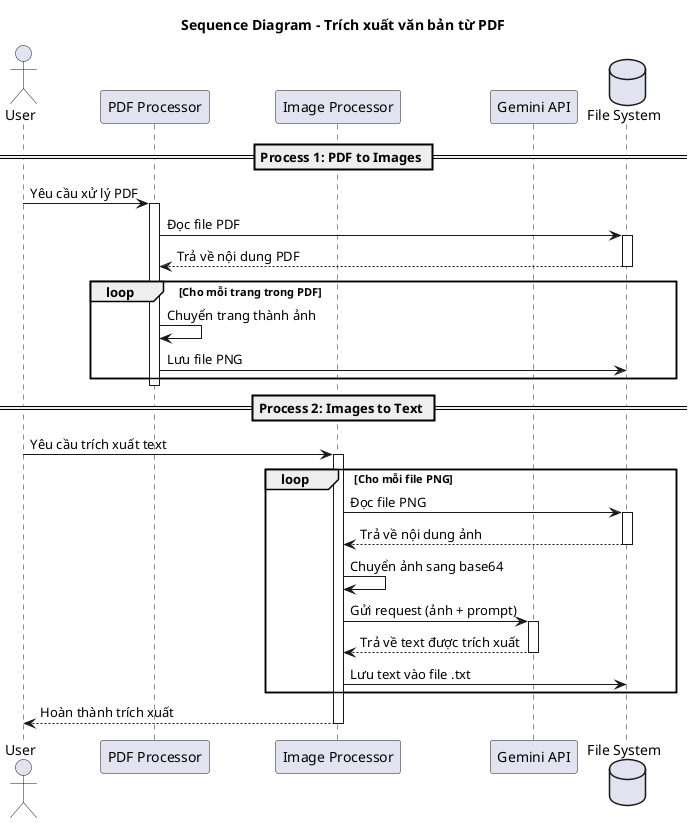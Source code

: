 @startuml
title Sequence Diagram - Trích xuất văn bản từ PDF

actor User
participant "PDF Processor" as PDF
participant "Image Processor" as Image
participant "Gemini API" as API
database "File System" as FS

== Process 1: PDF to Images ==
User -> PDF: Yêu cầu xử lý PDF
activate PDF

PDF -> FS: Đọc file PDF
activate FS
FS --> PDF: Trả về nội dung PDF
deactivate FS

loop Cho mỗi trang trong PDF
    PDF -> PDF: Chuyển trang thành ảnh
    PDF -> FS: Lưu file PNG
end
deactivate PDF

== Process 2: Images to Text ==
User -> Image: Yêu cầu trích xuất text
activate Image

loop Cho mỗi file PNG
    Image -> FS: Đọc file PNG
    activate FS
    FS --> Image: Trả về nội dung ảnh
    deactivate FS
    
    Image -> Image: Chuyển ảnh sang base64
    
    Image -> API: Gửi request (ảnh + prompt)
    activate API
    API --> Image: Trả về text được trích xuất
    deactivate API
    
    Image -> FS: Lưu text vào file .txt
end

Image --> User: Hoàn thành trích xuất
deactivate Image

@enduml